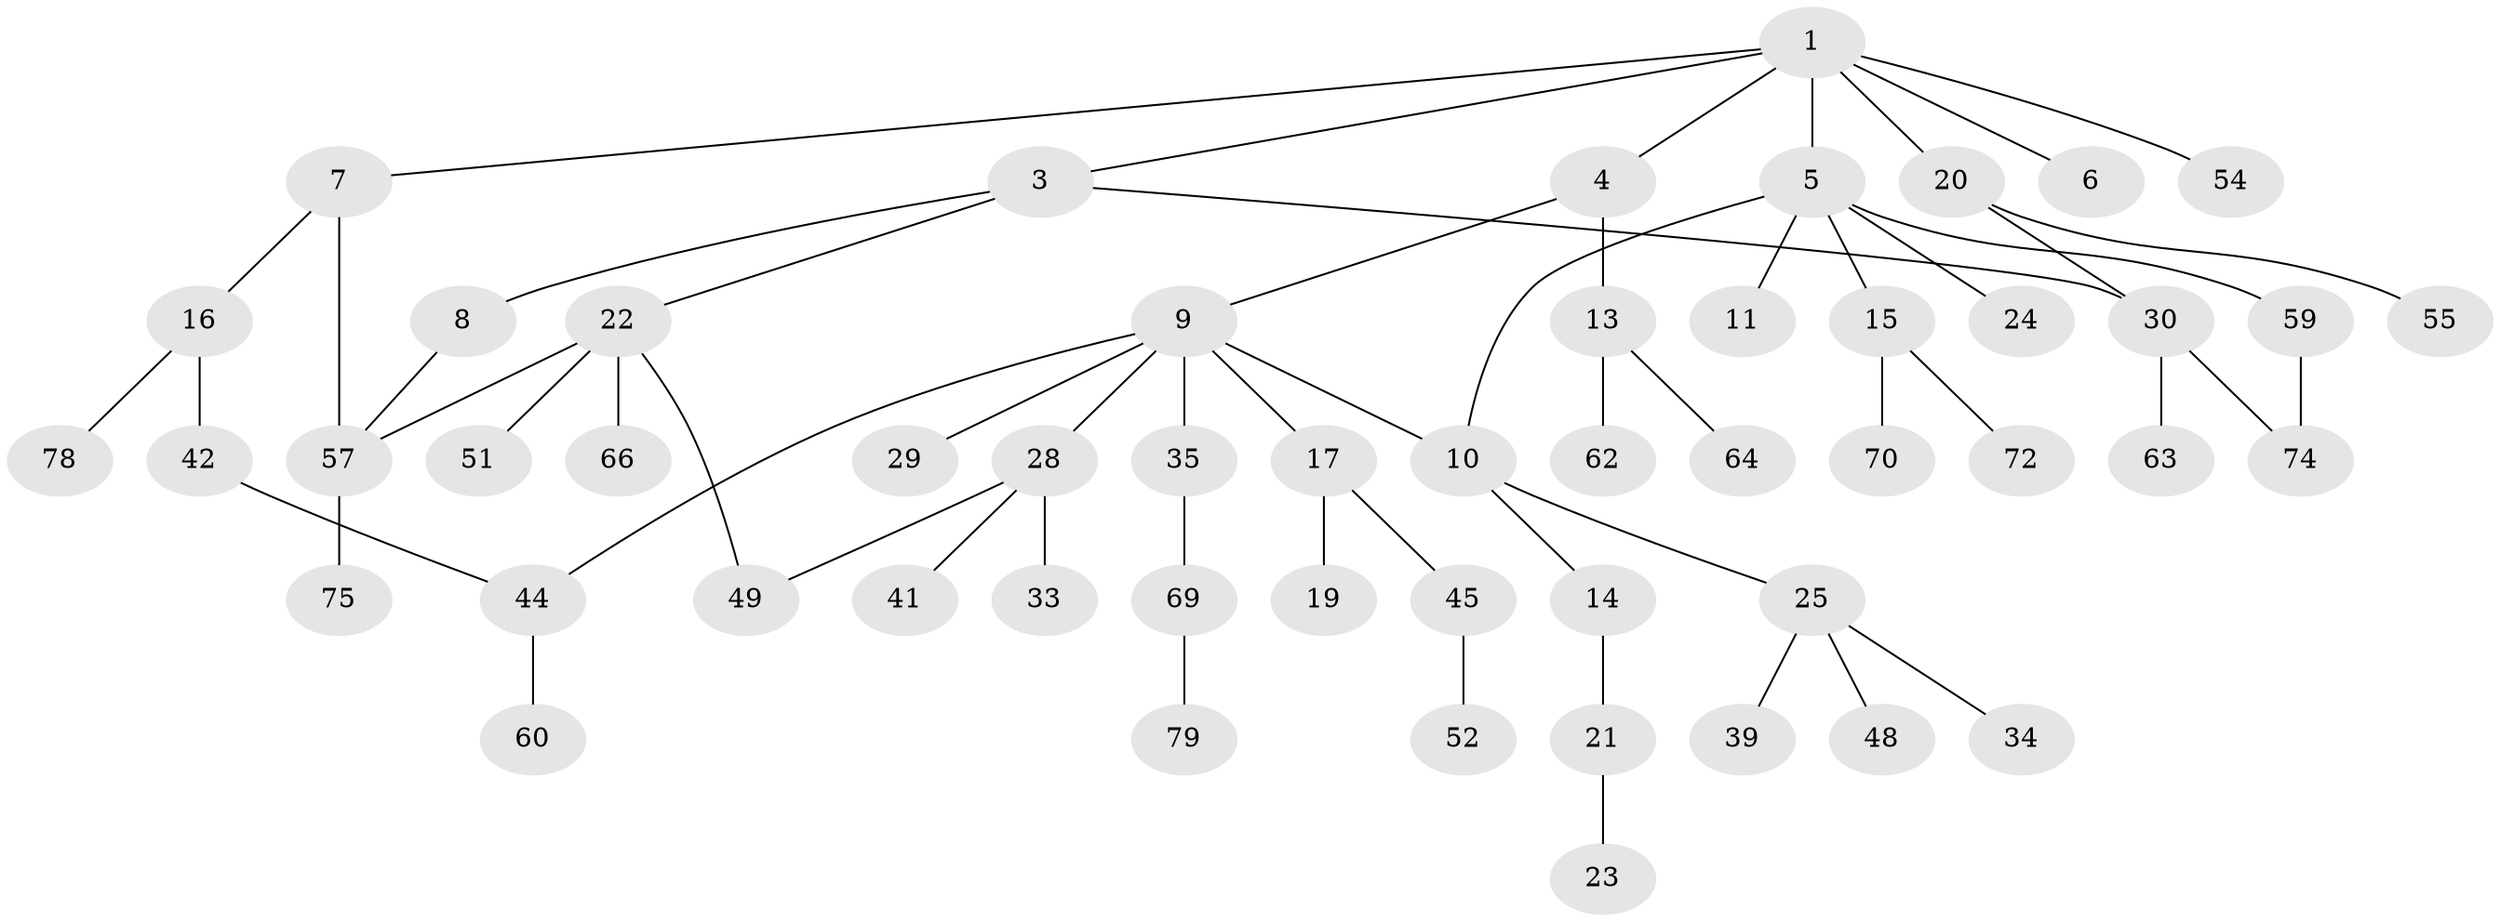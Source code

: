 // Generated by graph-tools (version 1.1) at 2025/51/02/27/25 19:51:39]
// undirected, 53 vertices, 59 edges
graph export_dot {
graph [start="1"]
  node [color=gray90,style=filled];
  1 [super="+2"];
  3 [super="+43"];
  4;
  5 [super="+12"];
  6;
  7;
  8;
  9 [super="+40"];
  10 [super="+58"];
  11;
  13 [super="+46"];
  14;
  15 [super="+31"];
  16 [super="+32"];
  17 [super="+18"];
  19;
  20 [super="+27"];
  21 [super="+77"];
  22 [super="+37"];
  23;
  24;
  25 [super="+26"];
  28 [super="+36"];
  29 [super="+65"];
  30 [super="+38"];
  33;
  34;
  35 [super="+47"];
  39 [super="+56"];
  41;
  42;
  44 [super="+50"];
  45;
  48 [super="+76"];
  49 [super="+67"];
  51;
  52 [super="+53"];
  54 [super="+61"];
  55;
  57 [super="+68"];
  59 [super="+73"];
  60;
  62;
  63;
  64;
  66;
  69;
  70 [super="+71"];
  72;
  74;
  75;
  78;
  79;
  1 -- 20;
  1 -- 54;
  1 -- 3;
  1 -- 4;
  1 -- 5;
  1 -- 6;
  1 -- 7;
  3 -- 8;
  3 -- 22;
  3 -- 30;
  4 -- 9;
  4 -- 13;
  5 -- 11;
  5 -- 15;
  5 -- 24;
  5 -- 10;
  5 -- 59;
  7 -- 16;
  7 -- 57;
  8 -- 57;
  9 -- 10;
  9 -- 17;
  9 -- 28;
  9 -- 29;
  9 -- 35;
  9 -- 44;
  10 -- 14;
  10 -- 25;
  13 -- 62;
  13 -- 64;
  14 -- 21;
  15 -- 70;
  15 -- 72;
  16 -- 42;
  16 -- 78;
  17 -- 45;
  17 -- 19;
  20 -- 55;
  20 -- 30;
  21 -- 23;
  22 -- 51;
  22 -- 66;
  22 -- 57;
  22 -- 49;
  25 -- 34;
  25 -- 39;
  25 -- 48;
  28 -- 33;
  28 -- 41;
  28 -- 49;
  30 -- 63;
  30 -- 74;
  35 -- 69;
  42 -- 44;
  44 -- 60;
  45 -- 52;
  57 -- 75;
  59 -- 74;
  69 -- 79;
}
